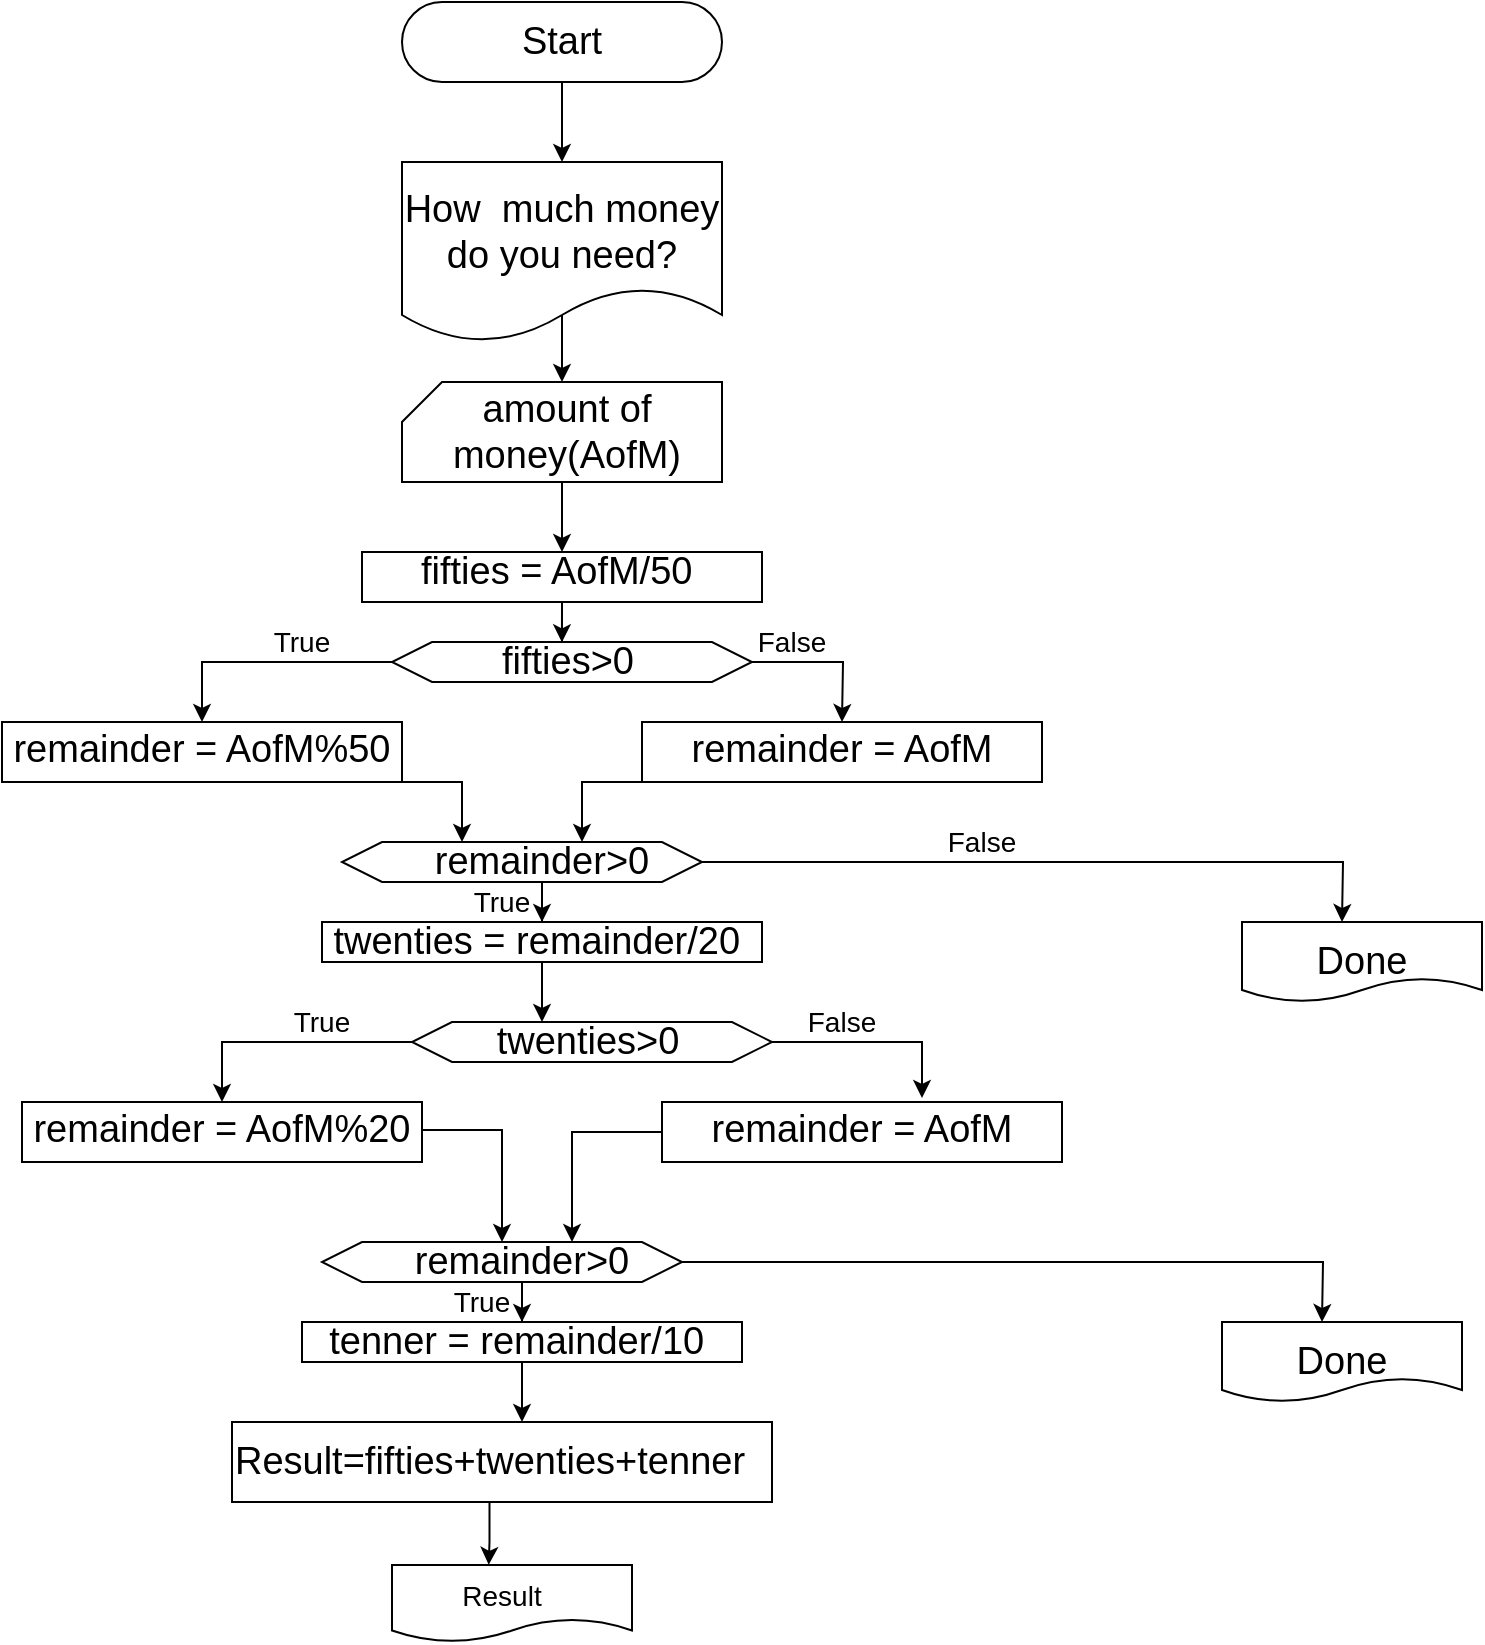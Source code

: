 <mxfile version="13.8.0" type="github" pages="2">
  <diagram id="3n1cl5rHoderGG0aRFmD" name="Page-1">
    <mxGraphModel dx="1588" dy="911" grid="1" gridSize="10" guides="1" tooltips="1" connect="1" arrows="1" fold="1" page="1" pageScale="1" pageWidth="1169" pageHeight="827" math="0" shadow="0">
      <root>
        <mxCell id="0" />
        <mxCell id="1" parent="0" />
        <mxCell id="GznEIruQrM56_nPVLVCd-1" value="" style="rounded=1;whiteSpace=wrap;html=1;arcSize=50;" vertex="1" parent="1">
          <mxGeometry x="480" y="40" width="160" height="40" as="geometry" />
        </mxCell>
        <mxCell id="GznEIruQrM56_nPVLVCd-6" style="edgeStyle=orthogonalEdgeStyle;rounded=0;orthogonalLoop=1;jettySize=auto;html=1;fontSize=19;" edge="1" parent="1" source="GznEIruQrM56_nPVLVCd-5">
          <mxGeometry relative="1" as="geometry">
            <mxPoint x="560" y="120" as="targetPoint" />
          </mxGeometry>
        </mxCell>
        <mxCell id="GznEIruQrM56_nPVLVCd-5" value="Start" style="text;html=1;strokeColor=none;fillColor=none;align=center;verticalAlign=middle;whiteSpace=wrap;rounded=0;fontSize=19;" vertex="1" parent="1">
          <mxGeometry x="510" y="40" width="100" height="40" as="geometry" />
        </mxCell>
        <mxCell id="yUTPwyM3GQgovJCSgp2F-5" value="" style="edgeStyle=orthogonalEdgeStyle;rounded=0;orthogonalLoop=1;jettySize=auto;html=1;fontSize=19;exitX=0.487;exitY=0.848;exitDx=0;exitDy=0;exitPerimeter=0;" edge="1" parent="1" source="GznEIruQrM56_nPVLVCd-7">
          <mxGeometry relative="1" as="geometry">
            <mxPoint x="560" y="230" as="targetPoint" />
          </mxGeometry>
        </mxCell>
        <mxCell id="GznEIruQrM56_nPVLVCd-7" value="" style="shape=document;whiteSpace=wrap;html=1;boundedLbl=1;fontSize=19;" vertex="1" parent="1">
          <mxGeometry x="480" y="120" width="160" height="90" as="geometry" />
        </mxCell>
        <mxCell id="GznEIruQrM56_nPVLVCd-9" value="How&amp;nbsp; much money do you need?" style="text;html=1;strokeColor=none;fillColor=none;align=center;verticalAlign=middle;whiteSpace=wrap;rounded=0;fontSize=19;" vertex="1" parent="1">
          <mxGeometry x="480" y="130" width="160" height="50" as="geometry" />
        </mxCell>
        <mxCell id="yUTPwyM3GQgovJCSgp2F-4" style="edgeStyle=orthogonalEdgeStyle;rounded=0;orthogonalLoop=1;jettySize=auto;html=1;entryX=0.5;entryY=0;entryDx=0;entryDy=0;fontSize=19;" edge="1" parent="1" source="GznEIruQrM56_nPVLVCd-11" target="yUTPwyM3GQgovJCSgp2F-1">
          <mxGeometry relative="1" as="geometry" />
        </mxCell>
        <mxCell id="GznEIruQrM56_nPVLVCd-11" value="" style="shape=card;whiteSpace=wrap;html=1;fontSize=19;size=20;" vertex="1" parent="1">
          <mxGeometry x="480" y="230" width="160" height="50" as="geometry" />
        </mxCell>
        <mxCell id="GznEIruQrM56_nPVLVCd-12" value="amount of money(AofM)" style="text;html=1;strokeColor=none;fillColor=none;align=center;verticalAlign=middle;whiteSpace=wrap;rounded=0;fontSize=19;" vertex="1" parent="1">
          <mxGeometry x="470" y="245" width="185" height="20" as="geometry" />
        </mxCell>
        <mxCell id="yUTPwyM3GQgovJCSgp2F-20" value="" style="edgeStyle=orthogonalEdgeStyle;rounded=0;orthogonalLoop=1;jettySize=auto;html=1;fontSize=19;fontColor=#FFFFFF;entryX=0.472;entryY=0.007;entryDx=0;entryDy=0;entryPerimeter=0;" edge="1" parent="1" source="yUTPwyM3GQgovJCSgp2F-1" target="yUTPwyM3GQgovJCSgp2F-7">
          <mxGeometry relative="1" as="geometry" />
        </mxCell>
        <mxCell id="yUTPwyM3GQgovJCSgp2F-1" value="" style="rounded=0;whiteSpace=wrap;html=1;fontSize=19;" vertex="1" parent="1">
          <mxGeometry x="460" y="315" width="200" height="25" as="geometry" />
        </mxCell>
        <mxCell id="yUTPwyM3GQgovJCSgp2F-2" value="fifties = AofM/50&amp;nbsp;" style="text;html=1;strokeColor=none;fillColor=none;align=center;verticalAlign=middle;whiteSpace=wrap;rounded=0;fontSize=19;" vertex="1" parent="1">
          <mxGeometry x="460" y="315" width="200" height="20" as="geometry" />
        </mxCell>
        <mxCell id="yUTPwyM3GQgovJCSgp2F-10" style="edgeStyle=orthogonalEdgeStyle;rounded=0;orthogonalLoop=1;jettySize=auto;html=1;fontSize=19;" edge="1" parent="1" source="yUTPwyM3GQgovJCSgp2F-7">
          <mxGeometry relative="1" as="geometry">
            <mxPoint x="700" y="400" as="targetPoint" />
          </mxGeometry>
        </mxCell>
        <mxCell id="yUTPwyM3GQgovJCSgp2F-23" value="" style="edgeStyle=orthogonalEdgeStyle;rounded=0;orthogonalLoop=1;jettySize=auto;html=1;fontSize=11;fontColor=#FFFFFF;exitX=0;exitY=0.5;exitDx=0;exitDy=0;" edge="1" parent="1" source="yUTPwyM3GQgovJCSgp2F-7" target="yUTPwyM3GQgovJCSgp2F-14">
          <mxGeometry relative="1" as="geometry" />
        </mxCell>
        <mxCell id="yUTPwyM3GQgovJCSgp2F-7" value="" style="shape=hexagon;perimeter=hexagonPerimeter2;whiteSpace=wrap;html=1;fixedSize=1;fontSize=19;" vertex="1" parent="1">
          <mxGeometry x="475" y="360" width="180" height="20" as="geometry" />
        </mxCell>
        <mxCell id="yUTPwyM3GQgovJCSgp2F-8" value="fifties&amp;gt;0" style="text;html=1;strokeColor=none;fillColor=none;align=center;verticalAlign=middle;whiteSpace=wrap;rounded=0;fontSize=19;" vertex="1" parent="1">
          <mxGeometry x="512.5" y="360" width="100" height="20" as="geometry" />
        </mxCell>
        <mxCell id="yUTPwyM3GQgovJCSgp2F-11" value="False" style="text;html=1;strokeColor=none;fillColor=none;align=center;verticalAlign=middle;whiteSpace=wrap;rounded=0;fontSize=14;" vertex="1" parent="1">
          <mxGeometry x="655" y="350" width="40" height="20" as="geometry" />
        </mxCell>
        <mxCell id="yUTPwyM3GQgovJCSgp2F-14" value="" style="rounded=0;whiteSpace=wrap;html=1;fontSize=19;" vertex="1" parent="1">
          <mxGeometry x="280" y="400" width="200" height="30" as="geometry" />
        </mxCell>
        <mxCell id="yUTPwyM3GQgovJCSgp2F-31" style="edgeStyle=orthogonalEdgeStyle;rounded=0;orthogonalLoop=1;jettySize=auto;html=1;fontSize=14;fontColor=#FFFFFF;" edge="1" parent="1">
          <mxGeometry relative="1" as="geometry">
            <mxPoint x="380" y="430" as="sourcePoint" />
            <mxPoint x="510" y="460" as="targetPoint" />
            <Array as="points">
              <mxPoint x="510" y="430" />
            </Array>
          </mxGeometry>
        </mxCell>
        <mxCell id="yUTPwyM3GQgovJCSgp2F-15" value="remainder = AofM%50" style="text;html=1;strokeColor=none;fillColor=none;align=center;verticalAlign=middle;whiteSpace=wrap;rounded=0;fontSize=19;" vertex="1" parent="1">
          <mxGeometry x="280" y="404" width="200" height="20" as="geometry" />
        </mxCell>
        <mxCell id="yUTPwyM3GQgovJCSgp2F-22" style="edgeStyle=orthogonalEdgeStyle;rounded=0;orthogonalLoop=1;jettySize=auto;html=1;exitX=0.5;exitY=1;exitDx=0;exitDy=0;fontSize=11;fontColor=#FFFFFF;" edge="1" parent="1" source="yUTPwyM3GQgovJCSgp2F-14" target="yUTPwyM3GQgovJCSgp2F-14">
          <mxGeometry relative="1" as="geometry" />
        </mxCell>
        <mxCell id="yUTPwyM3GQgovJCSgp2F-24" value="True" style="text;html=1;strokeColor=none;fillColor=none;align=center;verticalAlign=middle;whiteSpace=wrap;rounded=0;fontSize=14;" vertex="1" parent="1">
          <mxGeometry x="410" y="350" width="40" height="20" as="geometry" />
        </mxCell>
        <mxCell id="yUTPwyM3GQgovJCSgp2F-32" value="" style="edgeStyle=orthogonalEdgeStyle;rounded=0;orthogonalLoop=1;jettySize=auto;html=1;fontSize=14;fontColor=#FFFFFF;" edge="1" parent="1" source="yUTPwyM3GQgovJCSgp2F-25">
          <mxGeometry relative="1" as="geometry">
            <mxPoint x="570" y="460" as="targetPoint" />
            <Array as="points">
              <mxPoint x="570" y="430" />
            </Array>
          </mxGeometry>
        </mxCell>
        <mxCell id="yUTPwyM3GQgovJCSgp2F-25" value="" style="rounded=0;whiteSpace=wrap;html=1;fontSize=19;" vertex="1" parent="1">
          <mxGeometry x="600" y="400" width="200" height="30" as="geometry" />
        </mxCell>
        <mxCell id="yUTPwyM3GQgovJCSgp2F-26" value="remainder = AofM" style="text;html=1;strokeColor=none;fillColor=none;align=center;verticalAlign=middle;whiteSpace=wrap;rounded=0;fontSize=19;" vertex="1" parent="1">
          <mxGeometry x="600" y="403.5" width="200" height="20" as="geometry" />
        </mxCell>
        <mxCell id="yUTPwyM3GQgovJCSgp2F-27" style="edgeStyle=orthogonalEdgeStyle;rounded=0;orthogonalLoop=1;jettySize=auto;html=1;exitX=0.5;exitY=1;exitDx=0;exitDy=0;fontSize=11;fontColor=#FFFFFF;" edge="1" parent="1" source="yUTPwyM3GQgovJCSgp2F-25" target="yUTPwyM3GQgovJCSgp2F-25">
          <mxGeometry relative="1" as="geometry" />
        </mxCell>
        <mxCell id="yUTPwyM3GQgovJCSgp2F-28" value="" style="rounded=0;whiteSpace=wrap;html=1;fontSize=19;flipV=0;" vertex="1" parent="1">
          <mxGeometry x="440" y="500" width="220" height="20" as="geometry" />
        </mxCell>
        <mxCell id="yUTPwyM3GQgovJCSgp2F-69" style="edgeStyle=orthogonalEdgeStyle;rounded=0;orthogonalLoop=1;jettySize=auto;html=1;fontSize=14;fontColor=#FFFFFF;entryX=0.275;entryY=0;entryDx=0;entryDy=0;entryPerimeter=0;" edge="1" parent="1" source="yUTPwyM3GQgovJCSgp2F-29" target="yUTPwyM3GQgovJCSgp2F-37">
          <mxGeometry relative="1" as="geometry">
            <mxPoint x="550" y="530" as="targetPoint" />
          </mxGeometry>
        </mxCell>
        <mxCell id="yUTPwyM3GQgovJCSgp2F-29" value="twenties = remainder/20&amp;nbsp;" style="text;html=1;strokeColor=none;fillColor=none;align=center;verticalAlign=middle;whiteSpace=wrap;rounded=0;fontSize=19;flipV=0;" vertex="1" parent="1">
          <mxGeometry x="440" y="500" width="220" height="20" as="geometry" />
        </mxCell>
        <mxCell id="yUTPwyM3GQgovJCSgp2F-64" value="" style="edgeStyle=orthogonalEdgeStyle;rounded=0;orthogonalLoop=1;jettySize=auto;html=1;fontSize=14;fontColor=#FFFFFF;entryX=0.5;entryY=0;entryDx=0;entryDy=0;flipV=0;" edge="1" parent="1" source="yUTPwyM3GQgovJCSgp2F-36" target="yUTPwyM3GQgovJCSgp2F-39">
          <mxGeometry relative="1" as="geometry">
            <mxPoint x="390" y="580" as="targetPoint" />
            <Array as="points">
              <mxPoint x="390" y="560" />
            </Array>
          </mxGeometry>
        </mxCell>
        <mxCell id="yUTPwyM3GQgovJCSgp2F-65" style="edgeStyle=orthogonalEdgeStyle;rounded=0;orthogonalLoop=1;jettySize=auto;html=1;fontSize=14;fontColor=#FFFFFF;flipV=0;" edge="1" parent="1" source="yUTPwyM3GQgovJCSgp2F-36">
          <mxGeometry relative="1" as="geometry">
            <mxPoint x="740" y="588" as="targetPoint" />
            <Array as="points">
              <mxPoint x="740" y="560" />
              <mxPoint x="740" y="588" />
            </Array>
          </mxGeometry>
        </mxCell>
        <mxCell id="yUTPwyM3GQgovJCSgp2F-36" value="" style="shape=hexagon;perimeter=hexagonPerimeter2;whiteSpace=wrap;html=1;fixedSize=1;fontSize=19;flipV=0;" vertex="1" parent="1">
          <mxGeometry x="485" y="550" width="180" height="20" as="geometry" />
        </mxCell>
        <mxCell id="yUTPwyM3GQgovJCSgp2F-37" value="twenties&amp;gt;0" style="text;html=1;strokeColor=none;fillColor=none;align=center;verticalAlign=middle;whiteSpace=wrap;rounded=0;fontSize=19;flipV=0;" vertex="1" parent="1">
          <mxGeometry x="522.5" y="550" width="100" height="20" as="geometry" />
        </mxCell>
        <mxCell id="yUTPwyM3GQgovJCSgp2F-38" value="False" style="text;html=1;strokeColor=none;fillColor=none;align=center;verticalAlign=middle;whiteSpace=wrap;rounded=0;fontSize=14;flipV=0;" vertex="1" parent="1">
          <mxGeometry x="680" y="540" width="40" height="20" as="geometry" />
        </mxCell>
        <mxCell id="yUTPwyM3GQgovJCSgp2F-39" value="" style="rounded=0;whiteSpace=wrap;html=1;fontSize=19;flipV=0;" vertex="1" parent="1">
          <mxGeometry x="290" y="590" width="200" height="30" as="geometry" />
        </mxCell>
        <mxCell id="2rKARIcXgkO_FA1IOBdD-23" style="edgeStyle=orthogonalEdgeStyle;rounded=0;orthogonalLoop=1;jettySize=auto;html=1;entryX=0.4;entryY=0;entryDx=0;entryDy=0;fontSize=14;fontColor=#FFFFFF;entryPerimeter=0;" edge="1" parent="1" source="yUTPwyM3GQgovJCSgp2F-40" target="2rKARIcXgkO_FA1IOBdD-19">
          <mxGeometry relative="1" as="geometry">
            <Array as="points">
              <mxPoint x="530" y="604" />
            </Array>
          </mxGeometry>
        </mxCell>
        <mxCell id="yUTPwyM3GQgovJCSgp2F-40" value="remainder = AofM%20" style="text;html=1;strokeColor=none;fillColor=none;align=center;verticalAlign=middle;whiteSpace=wrap;rounded=0;fontSize=19;flipV=0;" vertex="1" parent="1">
          <mxGeometry x="290" y="594" width="200" height="20" as="geometry" />
        </mxCell>
        <mxCell id="yUTPwyM3GQgovJCSgp2F-41" style="edgeStyle=orthogonalEdgeStyle;rounded=0;orthogonalLoop=1;jettySize=auto;html=1;exitX=0.5;exitY=1;exitDx=0;exitDy=0;fontSize=11;fontColor=#FFFFFF;flipV=0;" edge="1" parent="1" source="yUTPwyM3GQgovJCSgp2F-39" target="yUTPwyM3GQgovJCSgp2F-39">
          <mxGeometry relative="1" as="geometry" />
        </mxCell>
        <mxCell id="yUTPwyM3GQgovJCSgp2F-42" value="True" style="text;html=1;strokeColor=none;fillColor=none;align=center;verticalAlign=middle;whiteSpace=wrap;rounded=0;fontSize=14;flipV=0;" vertex="1" parent="1">
          <mxGeometry x="420" y="540" width="40" height="20" as="geometry" />
        </mxCell>
        <mxCell id="2rKARIcXgkO_FA1IOBdD-24" style="edgeStyle=orthogonalEdgeStyle;rounded=0;orthogonalLoop=1;jettySize=auto;html=1;entryX=0.75;entryY=0;entryDx=0;entryDy=0;fontSize=14;fontColor=#FFFFFF;" edge="1" parent="1" source="yUTPwyM3GQgovJCSgp2F-43" target="2rKARIcXgkO_FA1IOBdD-19">
          <mxGeometry relative="1" as="geometry" />
        </mxCell>
        <mxCell id="yUTPwyM3GQgovJCSgp2F-43" value="" style="rounded=0;whiteSpace=wrap;html=1;fontSize=19;flipV=0;" vertex="1" parent="1">
          <mxGeometry x="610" y="590" width="200" height="30" as="geometry" />
        </mxCell>
        <mxCell id="yUTPwyM3GQgovJCSgp2F-44" value="remainder = AofM" style="text;html=1;strokeColor=none;fillColor=none;align=center;verticalAlign=middle;whiteSpace=wrap;rounded=0;fontSize=19;flipV=0;" vertex="1" parent="1">
          <mxGeometry x="610" y="593.5" width="200" height="20" as="geometry" />
        </mxCell>
        <mxCell id="yUTPwyM3GQgovJCSgp2F-45" style="edgeStyle=orthogonalEdgeStyle;rounded=0;orthogonalLoop=1;jettySize=auto;html=1;exitX=0.5;exitY=1;exitDx=0;exitDy=0;fontSize=11;fontColor=#FFFFFF;flipV=0;" edge="1" parent="1" source="yUTPwyM3GQgovJCSgp2F-43" target="yUTPwyM3GQgovJCSgp2F-43">
          <mxGeometry relative="1" as="geometry" />
        </mxCell>
        <mxCell id="yUTPwyM3GQgovJCSgp2F-70" style="edgeStyle=orthogonalEdgeStyle;rounded=0;orthogonalLoop=1;jettySize=auto;html=1;fontSize=14;fontColor=#FFFFFF;" edge="1" parent="1" source="yUTPwyM3GQgovJCSgp2F-67">
          <mxGeometry relative="1" as="geometry">
            <mxPoint x="950" y="500" as="targetPoint" />
          </mxGeometry>
        </mxCell>
        <mxCell id="yUTPwyM3GQgovJCSgp2F-67" value="" style="shape=hexagon;perimeter=hexagonPerimeter2;whiteSpace=wrap;html=1;fixedSize=1;fontSize=19;flipV=0;" vertex="1" parent="1">
          <mxGeometry x="450" y="460" width="180" height="20" as="geometry" />
        </mxCell>
        <mxCell id="yUTPwyM3GQgovJCSgp2F-68" value="" style="edgeStyle=orthogonalEdgeStyle;rounded=0;orthogonalLoop=1;jettySize=auto;html=1;fontSize=14;fontColor=#FFFFFF;entryX=0.5;entryY=0;entryDx=0;entryDy=0;" edge="1" parent="1" source="yUTPwyM3GQgovJCSgp2F-66" target="yUTPwyM3GQgovJCSgp2F-29">
          <mxGeometry relative="1" as="geometry">
            <Array as="points" />
          </mxGeometry>
        </mxCell>
        <mxCell id="yUTPwyM3GQgovJCSgp2F-66" value="remainder&amp;gt;0" style="text;html=1;strokeColor=none;fillColor=none;align=center;verticalAlign=middle;whiteSpace=wrap;rounded=0;fontSize=19;flipV=0;" vertex="1" parent="1">
          <mxGeometry x="500" y="460" width="100" height="20" as="geometry" />
        </mxCell>
        <mxCell id="yUTPwyM3GQgovJCSgp2F-71" value="" style="shape=document;whiteSpace=wrap;html=1;boundedLbl=1;fontSize=14;fontColor=#FFFFFF;" vertex="1" parent="1">
          <mxGeometry x="900" y="500" width="120" height="40" as="geometry" />
        </mxCell>
        <mxCell id="yUTPwyM3GQgovJCSgp2F-74" value="Done" style="text;html=1;strokeColor=none;fillColor=none;align=center;verticalAlign=middle;whiteSpace=wrap;rounded=0;fontSize=19;" vertex="1" parent="1">
          <mxGeometry x="910" y="500" width="100" height="40" as="geometry" />
        </mxCell>
        <mxCell id="yUTPwyM3GQgovJCSgp2F-75" value="False" style="text;html=1;strokeColor=none;fillColor=none;align=center;verticalAlign=middle;whiteSpace=wrap;rounded=0;fontSize=14;" vertex="1" parent="1">
          <mxGeometry x="750" y="450" width="40" height="20" as="geometry" />
        </mxCell>
        <mxCell id="yUTPwyM3GQgovJCSgp2F-76" value="True" style="text;html=1;strokeColor=none;fillColor=none;align=center;verticalAlign=middle;whiteSpace=wrap;rounded=0;fontSize=14;" vertex="1" parent="1">
          <mxGeometry x="510" y="480" width="40" height="20" as="geometry" />
        </mxCell>
        <mxCell id="2rKARIcXgkO_FA1IOBdD-1" value="" style="rounded=0;whiteSpace=wrap;html=1;fontSize=19;flipV=0;" vertex="1" parent="1">
          <mxGeometry x="430" y="700" width="220" height="20" as="geometry" />
        </mxCell>
        <mxCell id="2rKARIcXgkO_FA1IOBdD-2" style="edgeStyle=orthogonalEdgeStyle;rounded=0;orthogonalLoop=1;jettySize=auto;html=1;fontSize=14;fontColor=#FFFFFF;entryX=0.275;entryY=0;entryDx=0;entryDy=0;entryPerimeter=0;" edge="1" parent="1" source="2rKARIcXgkO_FA1IOBdD-3">
          <mxGeometry relative="1" as="geometry">
            <mxPoint x="540" y="750" as="targetPoint" />
          </mxGeometry>
        </mxCell>
        <mxCell id="2rKARIcXgkO_FA1IOBdD-3" value="tenner = remainder/10&amp;nbsp;" style="text;html=1;strokeColor=none;fillColor=none;align=center;verticalAlign=middle;whiteSpace=wrap;rounded=0;fontSize=19;flipV=0;" vertex="1" parent="1">
          <mxGeometry x="430" y="700" width="220" height="20" as="geometry" />
        </mxCell>
        <mxCell id="2rKARIcXgkO_FA1IOBdD-16" style="edgeStyle=orthogonalEdgeStyle;rounded=0;orthogonalLoop=1;jettySize=auto;html=1;fontSize=14;fontColor=#FFFFFF;" edge="1" parent="1" source="2rKARIcXgkO_FA1IOBdD-17">
          <mxGeometry relative="1" as="geometry">
            <mxPoint x="940" y="700" as="targetPoint" />
          </mxGeometry>
        </mxCell>
        <mxCell id="2rKARIcXgkO_FA1IOBdD-17" value="" style="shape=hexagon;perimeter=hexagonPerimeter2;whiteSpace=wrap;html=1;fixedSize=1;fontSize=19;flipV=0;" vertex="1" parent="1">
          <mxGeometry x="440" y="660" width="180" height="20" as="geometry" />
        </mxCell>
        <mxCell id="2rKARIcXgkO_FA1IOBdD-18" value="" style="edgeStyle=orthogonalEdgeStyle;rounded=0;orthogonalLoop=1;jettySize=auto;html=1;fontSize=14;fontColor=#FFFFFF;entryX=0.5;entryY=0;entryDx=0;entryDy=0;" edge="1" parent="1" source="2rKARIcXgkO_FA1IOBdD-19" target="2rKARIcXgkO_FA1IOBdD-3">
          <mxGeometry relative="1" as="geometry">
            <Array as="points" />
          </mxGeometry>
        </mxCell>
        <mxCell id="2rKARIcXgkO_FA1IOBdD-19" value="remainder&amp;gt;0" style="text;html=1;strokeColor=none;fillColor=none;align=center;verticalAlign=middle;whiteSpace=wrap;rounded=0;fontSize=19;flipV=0;" vertex="1" parent="1">
          <mxGeometry x="490" y="660" width="100" height="20" as="geometry" />
        </mxCell>
        <mxCell id="2rKARIcXgkO_FA1IOBdD-20" value="" style="shape=document;whiteSpace=wrap;html=1;boundedLbl=1;fontSize=14;fontColor=#FFFFFF;" vertex="1" parent="1">
          <mxGeometry x="890" y="700" width="120" height="40" as="geometry" />
        </mxCell>
        <mxCell id="2rKARIcXgkO_FA1IOBdD-21" value="Done" style="text;html=1;strokeColor=none;fillColor=none;align=center;verticalAlign=middle;whiteSpace=wrap;rounded=0;fontSize=19;" vertex="1" parent="1">
          <mxGeometry x="900" y="700" width="100" height="40" as="geometry" />
        </mxCell>
        <mxCell id="2rKARIcXgkO_FA1IOBdD-22" value="True" style="text;html=1;strokeColor=none;fillColor=none;align=center;verticalAlign=middle;whiteSpace=wrap;rounded=0;fontSize=14;" vertex="1" parent="1">
          <mxGeometry x="500" y="680" width="40" height="20" as="geometry" />
        </mxCell>
        <mxCell id="2rKARIcXgkO_FA1IOBdD-28" value="" style="rounded=0;whiteSpace=wrap;html=1;fontSize=14;fontColor=#FFFFFF;" vertex="1" parent="1">
          <mxGeometry x="395" y="750" width="270" height="40" as="geometry" />
        </mxCell>
        <mxCell id="2rKARIcXgkO_FA1IOBdD-31" style="edgeStyle=orthogonalEdgeStyle;rounded=0;orthogonalLoop=1;jettySize=auto;html=1;entryX=0.403;entryY=-0.002;entryDx=0;entryDy=0;entryPerimeter=0;fontSize=14;fontColor=#FFFFFF;" edge="1" parent="1" source="2rKARIcXgkO_FA1IOBdD-27" target="2rKARIcXgkO_FA1IOBdD-29">
          <mxGeometry relative="1" as="geometry">
            <Array as="points">
              <mxPoint x="524" y="810" />
              <mxPoint x="523" y="810" />
            </Array>
          </mxGeometry>
        </mxCell>
        <mxCell id="2rKARIcXgkO_FA1IOBdD-27" value="Result=fifties+twenties+tenner" style="text;html=1;strokeColor=none;fillColor=none;align=center;verticalAlign=middle;whiteSpace=wrap;rounded=0;fontSize=19;" vertex="1" parent="1">
          <mxGeometry x="410" y="750" width="227.5" height="40" as="geometry" />
        </mxCell>
        <mxCell id="2rKARIcXgkO_FA1IOBdD-29" value="" style="shape=document;whiteSpace=wrap;html=1;boundedLbl=1;fontSize=14;fontColor=#FFFFFF;" vertex="1" parent="1">
          <mxGeometry x="475" y="821.5" width="120" height="38.5" as="geometry" />
        </mxCell>
        <mxCell id="2rKARIcXgkO_FA1IOBdD-32" value="Result" style="text;html=1;strokeColor=none;fillColor=none;align=center;verticalAlign=middle;whiteSpace=wrap;rounded=0;fontSize=14;" vertex="1" parent="1">
          <mxGeometry x="510" y="827" width="40" height="20" as="geometry" />
        </mxCell>
      </root>
    </mxGraphModel>
  </diagram>
  <diagram id="J4HCllh7At4fFfPxyHoF" name="Page-2">
    <mxGraphModel dx="1350" dy="774" grid="1" gridSize="10" guides="1" tooltips="1" connect="1" arrows="1" fold="1" page="1" pageScale="1" pageWidth="1169" pageHeight="827" math="0" shadow="0">
      <root>
        <mxCell id="nqOqcgMR6UUd7m3CutsH-0" />
        <mxCell id="nqOqcgMR6UUd7m3CutsH-1" parent="nqOqcgMR6UUd7m3CutsH-0" />
      </root>
    </mxGraphModel>
  </diagram>
</mxfile>
